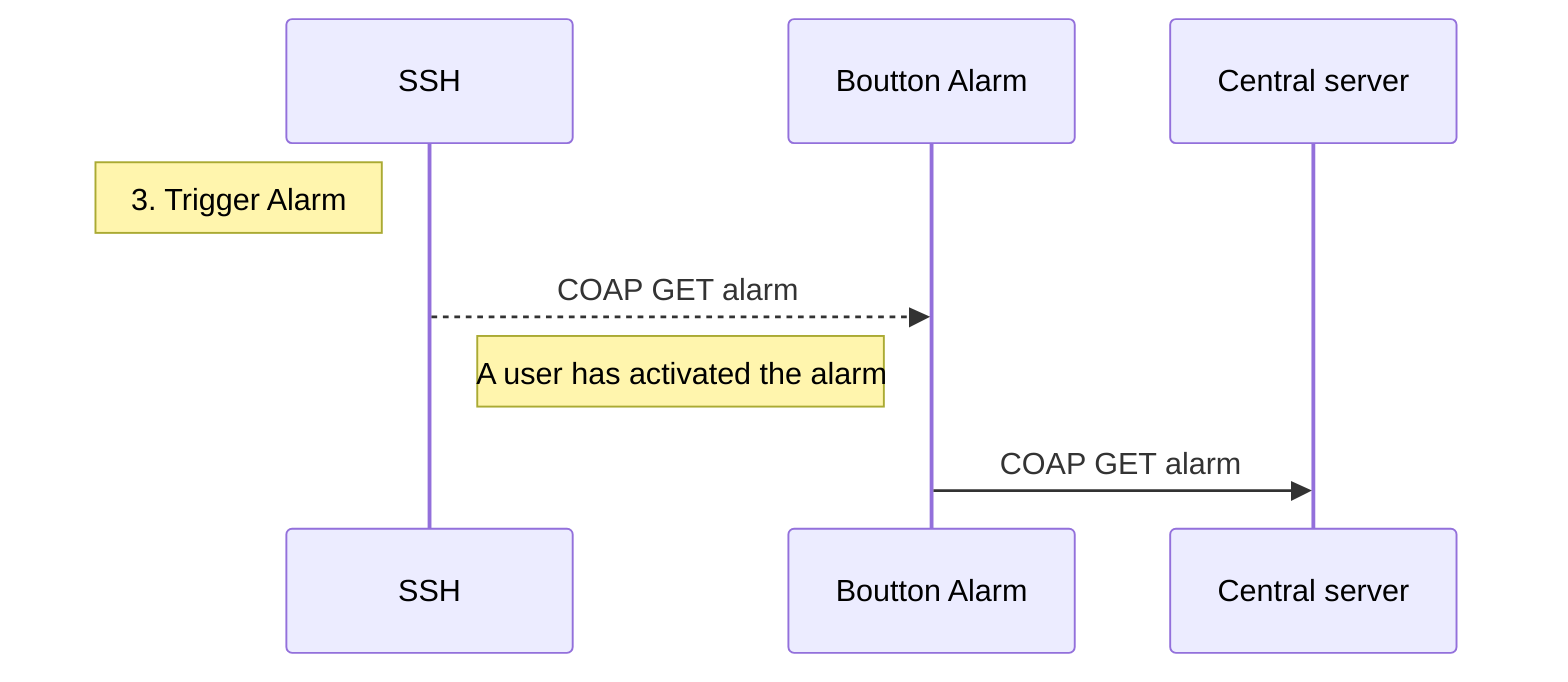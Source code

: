 sequenceDiagram
    Note left of SSH: 3. Trigger Alarm
    SSH -->> Boutton Alarm: COAP GET alarm
    Note left of Boutton Alarm: A user has activated the alarm
    Boutton Alarm ->> Central server: COAP GET alarm